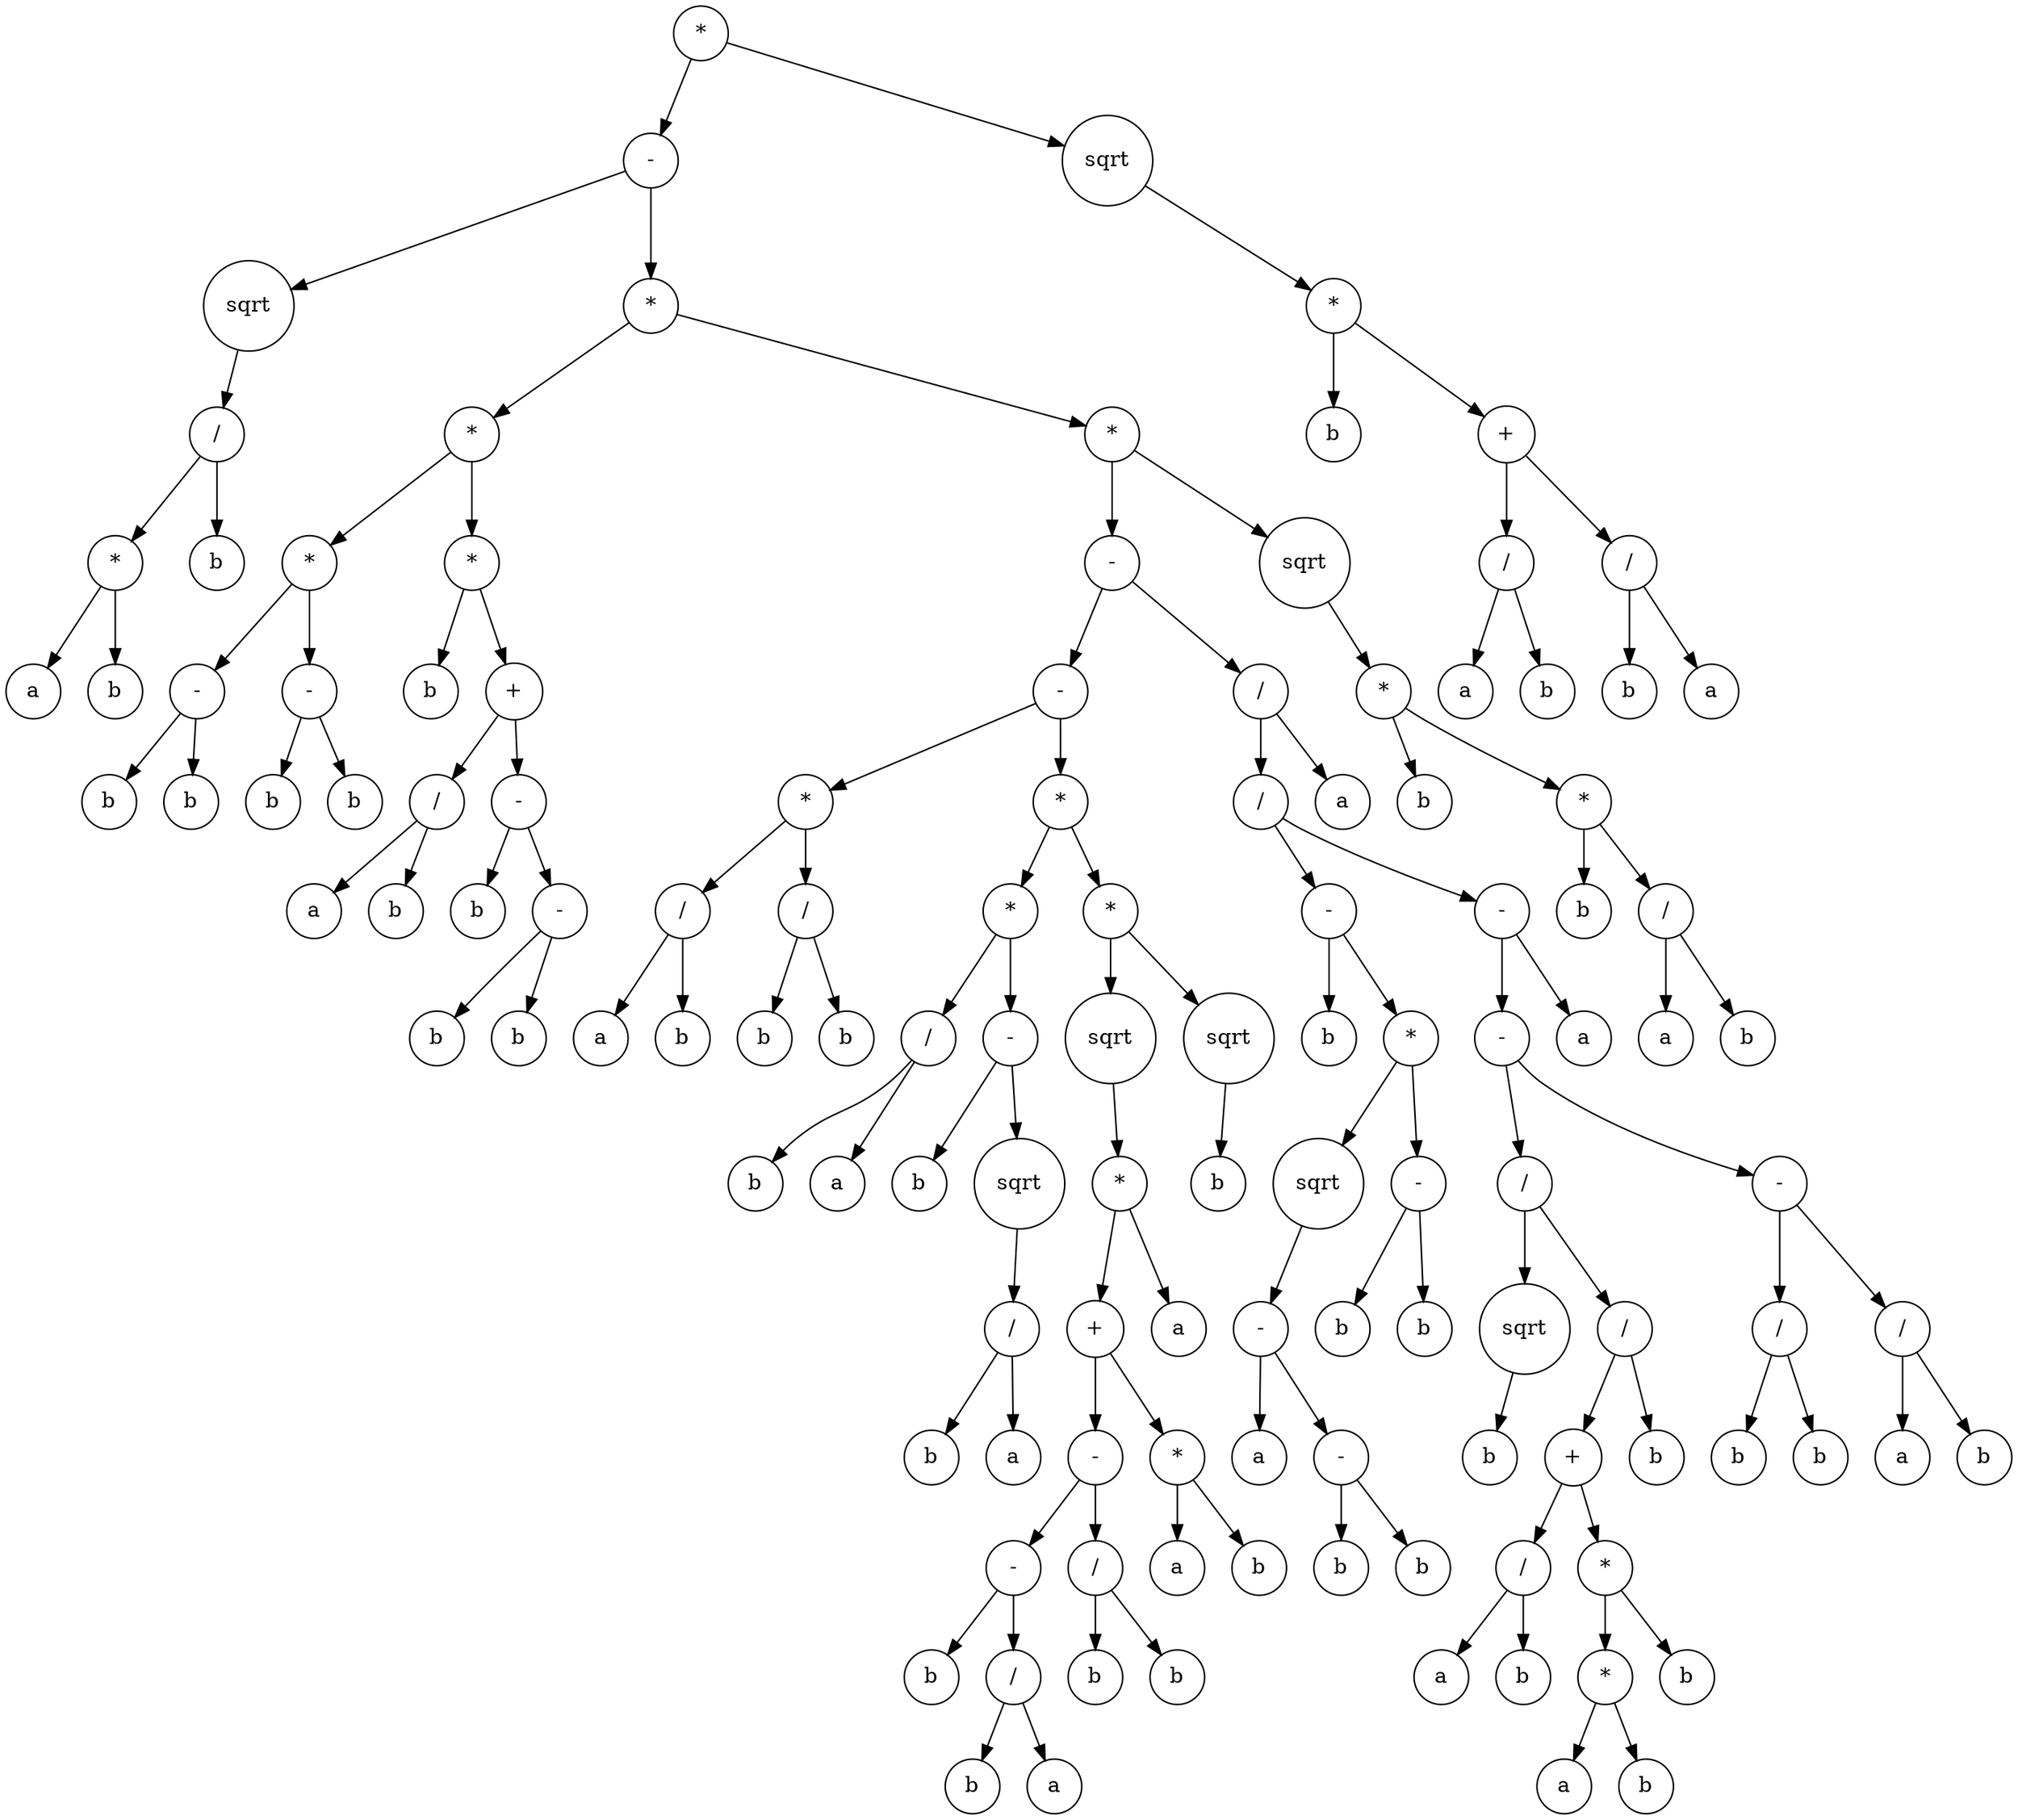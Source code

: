digraph g {
graph [ordering=out];
node [shape=circle];
n[label = "*"];
n0[label = "-"];
n00[label = "sqrt"];
n000[label = "/"];
n0000[label = "*"];
n00000[label = "a"];
n0000 -> n00000;
n00001[label = "b"];
n0000 -> n00001;
n000 -> n0000;
n0001[label = "b"];
n000 -> n0001;
n00 -> n000;
n0 -> n00;
n01[label = "*"];
n010[label = "*"];
n0100[label = "*"];
n01000[label = "-"];
n010000[label = "b"];
n01000 -> n010000;
n010001[label = "b"];
n01000 -> n010001;
n0100 -> n01000;
n01001[label = "-"];
n010010[label = "b"];
n01001 -> n010010;
n010011[label = "b"];
n01001 -> n010011;
n0100 -> n01001;
n010 -> n0100;
n0101[label = "*"];
n01010[label = "b"];
n0101 -> n01010;
n01011[label = "+"];
n010110[label = "/"];
n0101100[label = "a"];
n010110 -> n0101100;
n0101101[label = "b"];
n010110 -> n0101101;
n01011 -> n010110;
n010111[label = "-"];
n0101110[label = "b"];
n010111 -> n0101110;
n0101111[label = "-"];
n01011110[label = "b"];
n0101111 -> n01011110;
n01011111[label = "b"];
n0101111 -> n01011111;
n010111 -> n0101111;
n01011 -> n010111;
n0101 -> n01011;
n010 -> n0101;
n01 -> n010;
n011[label = "*"];
n0110[label = "-"];
n01100[label = "-"];
n011000[label = "*"];
n0110000[label = "/"];
n01100000[label = "a"];
n0110000 -> n01100000;
n01100001[label = "b"];
n0110000 -> n01100001;
n011000 -> n0110000;
n0110001[label = "/"];
n01100010[label = "b"];
n0110001 -> n01100010;
n01100011[label = "b"];
n0110001 -> n01100011;
n011000 -> n0110001;
n01100 -> n011000;
n011001[label = "*"];
n0110010[label = "*"];
n01100100[label = "/"];
n011001000[label = "b"];
n01100100 -> n011001000;
n011001001[label = "a"];
n01100100 -> n011001001;
n0110010 -> n01100100;
n01100101[label = "-"];
n011001010[label = "b"];
n01100101 -> n011001010;
n011001011[label = "sqrt"];
n0110010110[label = "/"];
n01100101100[label = "b"];
n0110010110 -> n01100101100;
n01100101101[label = "a"];
n0110010110 -> n01100101101;
n011001011 -> n0110010110;
n01100101 -> n011001011;
n0110010 -> n01100101;
n011001 -> n0110010;
n0110011[label = "*"];
n01100110[label = "sqrt"];
n011001100[label = "*"];
n0110011000[label = "+"];
n01100110000[label = "-"];
n011001100000[label = "-"];
n0110011000000[label = "b"];
n011001100000 -> n0110011000000;
n0110011000001[label = "/"];
n01100110000010[label = "b"];
n0110011000001 -> n01100110000010;
n01100110000011[label = "a"];
n0110011000001 -> n01100110000011;
n011001100000 -> n0110011000001;
n01100110000 -> n011001100000;
n011001100001[label = "/"];
n0110011000010[label = "b"];
n011001100001 -> n0110011000010;
n0110011000011[label = "b"];
n011001100001 -> n0110011000011;
n01100110000 -> n011001100001;
n0110011000 -> n01100110000;
n01100110001[label = "*"];
n011001100010[label = "a"];
n01100110001 -> n011001100010;
n011001100011[label = "b"];
n01100110001 -> n011001100011;
n0110011000 -> n01100110001;
n011001100 -> n0110011000;
n0110011001[label = "a"];
n011001100 -> n0110011001;
n01100110 -> n011001100;
n0110011 -> n01100110;
n01100111[label = "sqrt"];
n011001110[label = "b"];
n01100111 -> n011001110;
n0110011 -> n01100111;
n011001 -> n0110011;
n01100 -> n011001;
n0110 -> n01100;
n01101[label = "/"];
n011010[label = "/"];
n0110100[label = "-"];
n01101000[label = "b"];
n0110100 -> n01101000;
n01101001[label = "*"];
n011010010[label = "sqrt"];
n0110100100[label = "-"];
n01101001000[label = "a"];
n0110100100 -> n01101001000;
n01101001001[label = "-"];
n011010010010[label = "b"];
n01101001001 -> n011010010010;
n011010010011[label = "b"];
n01101001001 -> n011010010011;
n0110100100 -> n01101001001;
n011010010 -> n0110100100;
n01101001 -> n011010010;
n011010011[label = "-"];
n0110100110[label = "b"];
n011010011 -> n0110100110;
n0110100111[label = "b"];
n011010011 -> n0110100111;
n01101001 -> n011010011;
n0110100 -> n01101001;
n011010 -> n0110100;
n0110101[label = "-"];
n01101010[label = "-"];
n011010100[label = "/"];
n0110101000[label = "sqrt"];
n01101010000[label = "b"];
n0110101000 -> n01101010000;
n011010100 -> n0110101000;
n0110101001[label = "/"];
n01101010010[label = "+"];
n011010100100[label = "/"];
n0110101001000[label = "a"];
n011010100100 -> n0110101001000;
n0110101001001[label = "b"];
n011010100100 -> n0110101001001;
n01101010010 -> n011010100100;
n011010100101[label = "*"];
n0110101001010[label = "*"];
n01101010010100[label = "a"];
n0110101001010 -> n01101010010100;
n01101010010101[label = "b"];
n0110101001010 -> n01101010010101;
n011010100101 -> n0110101001010;
n0110101001011[label = "b"];
n011010100101 -> n0110101001011;
n01101010010 -> n011010100101;
n0110101001 -> n01101010010;
n01101010011[label = "b"];
n0110101001 -> n01101010011;
n011010100 -> n0110101001;
n01101010 -> n011010100;
n011010101[label = "-"];
n0110101010[label = "/"];
n01101010100[label = "b"];
n0110101010 -> n01101010100;
n01101010101[label = "b"];
n0110101010 -> n01101010101;
n011010101 -> n0110101010;
n0110101011[label = "/"];
n01101010110[label = "a"];
n0110101011 -> n01101010110;
n01101010111[label = "b"];
n0110101011 -> n01101010111;
n011010101 -> n0110101011;
n01101010 -> n011010101;
n0110101 -> n01101010;
n01101011[label = "a"];
n0110101 -> n01101011;
n011010 -> n0110101;
n01101 -> n011010;
n011011[label = "a"];
n01101 -> n011011;
n0110 -> n01101;
n011 -> n0110;
n0111[label = "sqrt"];
n01110[label = "*"];
n011100[label = "b"];
n01110 -> n011100;
n011101[label = "*"];
n0111010[label = "b"];
n011101 -> n0111010;
n0111011[label = "/"];
n01110110[label = "a"];
n0111011 -> n01110110;
n01110111[label = "b"];
n0111011 -> n01110111;
n011101 -> n0111011;
n01110 -> n011101;
n0111 -> n01110;
n011 -> n0111;
n01 -> n011;
n0 -> n01;
n -> n0;
n1[label = "sqrt"];
n10[label = "*"];
n100[label = "b"];
n10 -> n100;
n101[label = "+"];
n1010[label = "/"];
n10100[label = "a"];
n1010 -> n10100;
n10101[label = "b"];
n1010 -> n10101;
n101 -> n1010;
n1011[label = "/"];
n10110[label = "b"];
n1011 -> n10110;
n10111[label = "a"];
n1011 -> n10111;
n101 -> n1011;
n10 -> n101;
n1 -> n10;
n -> n1;
}
